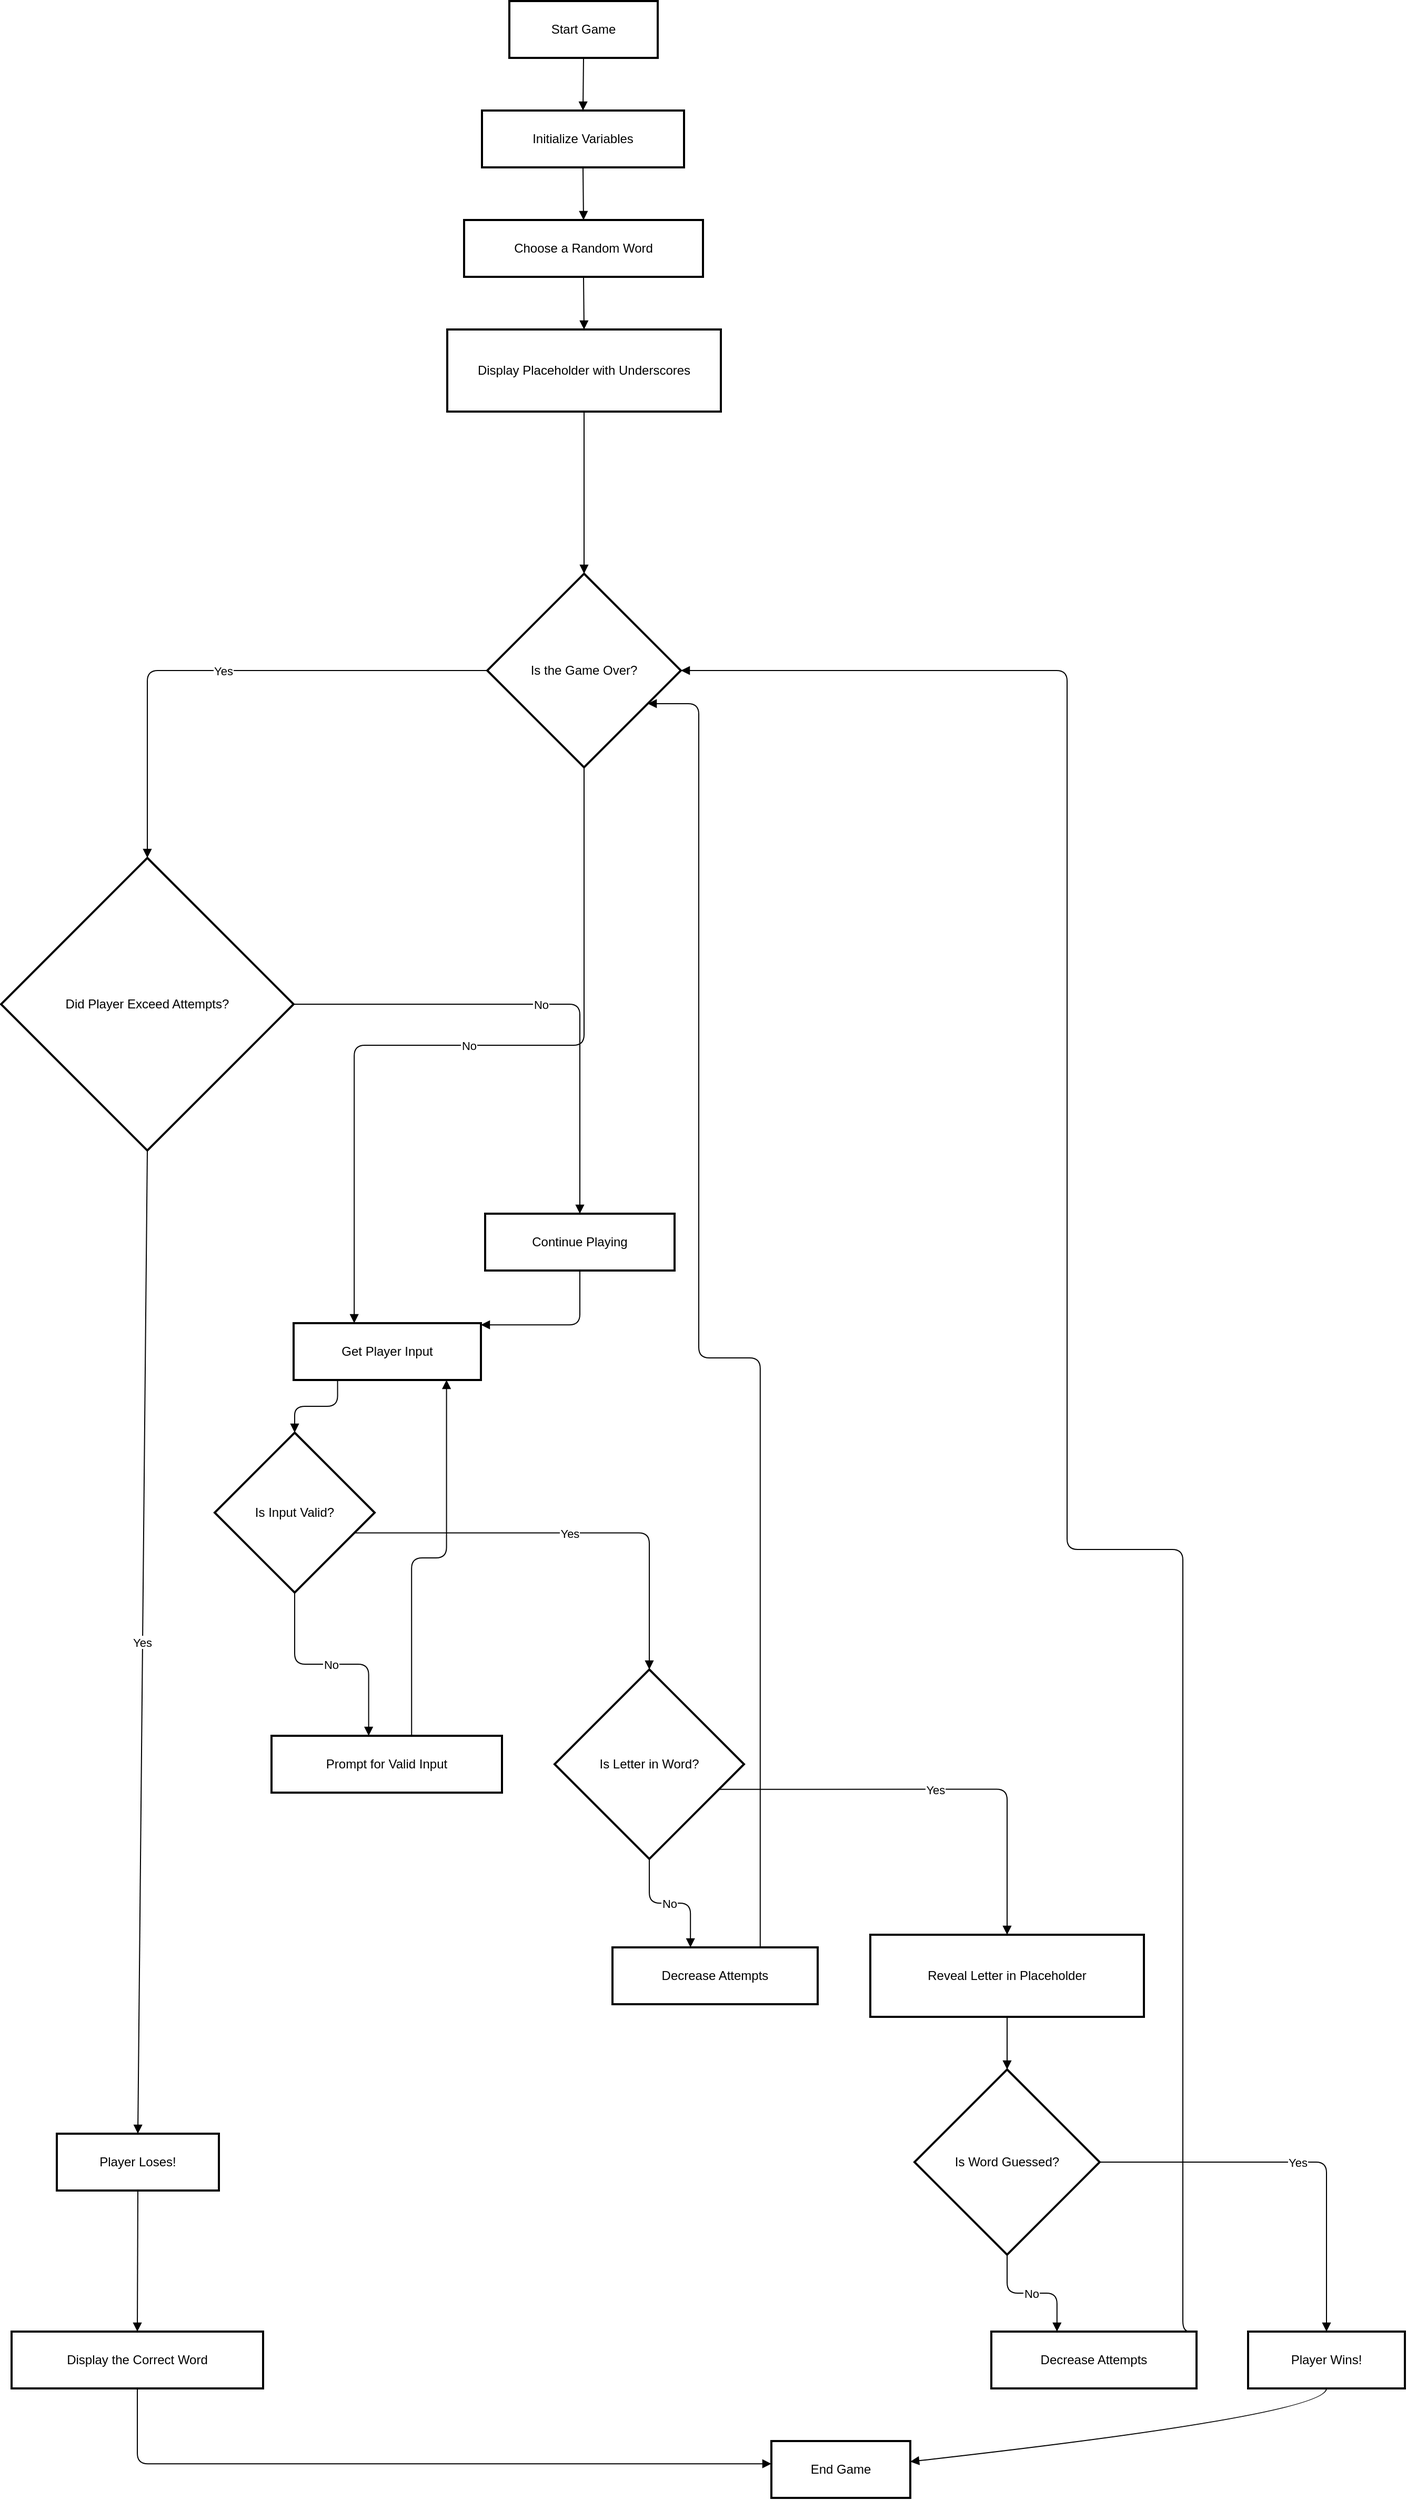 <mxfile version="26.2.13">
  <diagram name="Page-1" id="NiWdrPOaWjYucaPMlJ96">
    <mxGraphModel dx="1402" dy="734" grid="1" gridSize="10" guides="1" tooltips="1" connect="1" arrows="1" fold="1" page="1" pageScale="1" pageWidth="850" pageHeight="1100" math="0" shadow="0">
      <root>
        <mxCell id="0" />
        <mxCell id="1" parent="0" />
        <mxCell id="2" value="Start Game" style="whiteSpace=wrap;strokeWidth=2;" parent="1" vertex="1">
          <mxGeometry x="500" y="8" width="141" height="54" as="geometry" />
        </mxCell>
        <mxCell id="3" value="Initialize Variables" style="whiteSpace=wrap;strokeWidth=2;" parent="1" vertex="1">
          <mxGeometry x="474" y="112" width="192" height="54" as="geometry" />
        </mxCell>
        <mxCell id="4" value="Choose a Random Word" style="whiteSpace=wrap;strokeWidth=2;" parent="1" vertex="1">
          <mxGeometry x="457" y="216" width="227" height="54" as="geometry" />
        </mxCell>
        <mxCell id="5" value="Display Placeholder with Underscores" style="whiteSpace=wrap;strokeWidth=2;" parent="1" vertex="1">
          <mxGeometry x="441" y="320" width="260" height="78" as="geometry" />
        </mxCell>
        <mxCell id="7" value="Is the Game Over?" style="rhombus;strokeWidth=2;whiteSpace=wrap;" parent="1" vertex="1">
          <mxGeometry x="479" y="552" width="184" height="184" as="geometry" />
        </mxCell>
        <mxCell id="8" value="Get Player Input" style="whiteSpace=wrap;strokeWidth=2;" parent="1" vertex="1">
          <mxGeometry x="295" y="1264" width="178" height="54" as="geometry" />
        </mxCell>
        <mxCell id="9" value="Is Input Valid?" style="rhombus;strokeWidth=2;whiteSpace=wrap;" parent="1" vertex="1">
          <mxGeometry x="220" y="1368" width="152" height="152" as="geometry" />
        </mxCell>
        <mxCell id="10" value="Is Letter in Word?" style="rhombus;strokeWidth=2;whiteSpace=wrap;" parent="1" vertex="1">
          <mxGeometry x="543" y="1593" width="180" height="180" as="geometry" />
        </mxCell>
        <mxCell id="11" value="Prompt for Valid Input" style="whiteSpace=wrap;strokeWidth=2;" parent="1" vertex="1">
          <mxGeometry x="274" y="1656" width="219" height="54" as="geometry" />
        </mxCell>
        <mxCell id="12" value="Reveal Letter in Placeholder" style="whiteSpace=wrap;strokeWidth=2;" parent="1" vertex="1">
          <mxGeometry x="843" y="1845" width="260" height="78" as="geometry" />
        </mxCell>
        <mxCell id="13" value="Is Word Guessed?" style="rhombus;strokeWidth=2;whiteSpace=wrap;" parent="1" vertex="1">
          <mxGeometry x="885" y="1973" width="176" height="176" as="geometry" />
        </mxCell>
        <mxCell id="14" value="Player Wins!" style="whiteSpace=wrap;strokeWidth=2;" parent="1" vertex="1">
          <mxGeometry x="1202" y="2222" width="149" height="54" as="geometry" />
        </mxCell>
        <mxCell id="15" value="Decrease Attempts" style="whiteSpace=wrap;strokeWidth=2;" parent="1" vertex="1">
          <mxGeometry x="958" y="2222" width="195" height="54" as="geometry" />
        </mxCell>
        <mxCell id="16" value="Decrease Attempts" style="whiteSpace=wrap;strokeWidth=2;" parent="1" vertex="1">
          <mxGeometry x="598" y="1857" width="195" height="54" as="geometry" />
        </mxCell>
        <mxCell id="17" value="Did Player Exceed Attempts?" style="rhombus;strokeWidth=2;whiteSpace=wrap;" parent="1" vertex="1">
          <mxGeometry x="17" y="822" width="278" height="278" as="geometry" />
        </mxCell>
        <mxCell id="18" value="Player Loses!" style="whiteSpace=wrap;strokeWidth=2;" parent="1" vertex="1">
          <mxGeometry x="70" y="2034" width="154" height="54" as="geometry" />
        </mxCell>
        <mxCell id="19" value="Continue Playing" style="whiteSpace=wrap;strokeWidth=2;" parent="1" vertex="1">
          <mxGeometry x="477" y="1160" width="180" height="54" as="geometry" />
        </mxCell>
        <mxCell id="20" value="Display the Correct Word" style="whiteSpace=wrap;strokeWidth=2;" parent="1" vertex="1">
          <mxGeometry x="27" y="2222" width="239" height="54" as="geometry" />
        </mxCell>
        <mxCell id="21" value="End Game" style="whiteSpace=wrap;strokeWidth=2;" parent="1" vertex="1">
          <mxGeometry x="749" y="2326" width="132" height="54" as="geometry" />
        </mxCell>
        <mxCell id="22" value="" style="curved=1;startArrow=none;endArrow=block;exitX=0.5;exitY=1;entryX=0.5;entryY=0;" parent="1" source="2" target="3" edge="1">
          <mxGeometry relative="1" as="geometry">
            <Array as="points" />
          </mxGeometry>
        </mxCell>
        <mxCell id="23" value="" style="curved=1;startArrow=none;endArrow=block;exitX=0.5;exitY=1;entryX=0.5;entryY=0;" parent="1" source="3" target="4" edge="1">
          <mxGeometry relative="1" as="geometry">
            <Array as="points" />
          </mxGeometry>
        </mxCell>
        <mxCell id="24" value="" style="curved=1;startArrow=none;endArrow=block;exitX=0.5;exitY=1;entryX=0.5;entryY=0;" parent="1" source="4" target="5" edge="1">
          <mxGeometry relative="1" as="geometry">
            <Array as="points" />
          </mxGeometry>
        </mxCell>
        <mxCell id="26" value="" style="curved=1;startArrow=none;endArrow=block;exitX=0.5;exitY=1;entryX=0.5;entryY=0;exitDx=0;exitDy=0;" parent="1" source="5" target="7" edge="1">
          <mxGeometry relative="1" as="geometry">
            <Array as="points" />
            <mxPoint x="571" y="502.0" as="sourcePoint" />
          </mxGeometry>
        </mxCell>
        <mxCell id="27" value="No" style="startArrow=none;endArrow=block;exitX=0.5;exitY=1;entryX=0.32;entryY=-0.01;edgeStyle=orthogonalEdgeStyle;exitDx=0;exitDy=0;" parent="1" source="7" target="8" edge="1">
          <mxGeometry relative="1" as="geometry" />
        </mxCell>
        <mxCell id="28" value="" style="startArrow=none;endArrow=block;exitX=0.24;exitY=0.99;entryX=0.5;entryY=0;edgeStyle=orthogonalEdgeStyle;" parent="1" source="8" target="9" edge="1">
          <mxGeometry relative="1" as="geometry" />
        </mxCell>
        <mxCell id="29" value="Yes" style="startArrow=none;endArrow=block;exitX=1;exitY=0.67;entryX=0.5;entryY=0;edgeStyle=orthogonalEdgeStyle;" parent="1" source="9" target="10" edge="1">
          <mxGeometry relative="1" as="geometry" />
        </mxCell>
        <mxCell id="30" value="No" style="startArrow=none;endArrow=block;exitX=0.5;exitY=1;entryX=0.42;entryY=-0.01;edgeStyle=orthogonalEdgeStyle;" parent="1" source="9" target="11" edge="1">
          <mxGeometry relative="1" as="geometry" />
        </mxCell>
        <mxCell id="31" value="" style="startArrow=none;endArrow=block;exitX=0.61;exitY=-0.01;entryX=0.81;entryY=0.99;edgeStyle=orthogonalEdgeStyle;" parent="1" source="11" target="8" edge="1">
          <mxGeometry relative="1" as="geometry" />
        </mxCell>
        <mxCell id="32" value="Yes" style="startArrow=none;endArrow=block;exitX=1;exitY=0.68;entryX=0.5;entryY=0;edgeStyle=orthogonalEdgeStyle;" parent="1" source="10" target="12" edge="1">
          <mxGeometry relative="1" as="geometry" />
        </mxCell>
        <mxCell id="33" value="" style="curved=1;startArrow=none;endArrow=block;exitX=0.5;exitY=1;entryX=0.5;entryY=0;" parent="1" source="12" target="13" edge="1">
          <mxGeometry relative="1" as="geometry">
            <Array as="points" />
          </mxGeometry>
        </mxCell>
        <mxCell id="34" value="Yes" style="startArrow=none;endArrow=block;exitX=1;exitY=0.5;entryX=0.5;entryY=0;edgeStyle=orthogonalEdgeStyle;exitDx=0;exitDy=0;" parent="1" source="13" target="14" edge="1">
          <mxGeometry relative="1" as="geometry" />
        </mxCell>
        <mxCell id="35" value="No" style="startArrow=none;endArrow=block;exitX=0.5;exitY=1;entryX=0.32;entryY=0;edgeStyle=orthogonalEdgeStyle;" parent="1" source="13" target="15" edge="1">
          <mxGeometry relative="1" as="geometry" />
        </mxCell>
        <mxCell id="36" value="" style="startArrow=none;endArrow=block;exitX=1;exitY=0;entryX=1;entryY=0.5;edgeStyle=orthogonalEdgeStyle;exitDx=0;exitDy=0;entryDx=0;entryDy=0;" parent="1" source="15" target="7" edge="1">
          <mxGeometry relative="1" as="geometry">
            <Array as="points">
              <mxPoint x="1140" y="2222" />
              <mxPoint x="1140" y="1479" />
              <mxPoint x="1030" y="1479" />
              <mxPoint x="1030" y="644" />
            </Array>
          </mxGeometry>
        </mxCell>
        <mxCell id="37" value="No" style="startArrow=none;endArrow=block;exitX=0.5;exitY=1;entryX=0.38;entryY=0;edgeStyle=orthogonalEdgeStyle;" parent="1" source="10" target="16" edge="1">
          <mxGeometry relative="1" as="geometry" />
        </mxCell>
        <mxCell id="38" value="" style="startArrow=none;endArrow=block;exitX=0.72;exitY=0;entryX=1;entryY=0.76;edgeStyle=orthogonalEdgeStyle;" parent="1" source="16" target="7" edge="1">
          <mxGeometry relative="1" as="geometry">
            <Array as="points">
              <mxPoint x="738" y="1297" />
              <mxPoint x="680" y="1297" />
              <mxPoint x="680" y="676" />
            </Array>
          </mxGeometry>
        </mxCell>
        <mxCell id="39" value="Yes" style="startArrow=none;endArrow=block;exitX=0;exitY=0.5;entryX=0.5;entryY=0;edgeStyle=orthogonalEdgeStyle;exitDx=0;exitDy=0;" parent="1" source="7" target="17" edge="1">
          <mxGeometry relative="1" as="geometry" />
        </mxCell>
        <mxCell id="40" value="Yes" style="curved=1;startArrow=none;endArrow=block;exitX=0.5;exitY=1;entryX=0.5;entryY=0;" parent="1" source="17" target="18" edge="1">
          <mxGeometry relative="1" as="geometry">
            <Array as="points" />
          </mxGeometry>
        </mxCell>
        <mxCell id="41" value="No" style="startArrow=none;endArrow=block;exitX=1;exitY=0.5;entryX=0.5;entryY=-0.01;edgeStyle=orthogonalEdgeStyle;exitDx=0;exitDy=0;" parent="1" source="17" target="19" edge="1">
          <mxGeometry relative="1" as="geometry" />
        </mxCell>
        <mxCell id="42" value="" style="startArrow=none;endArrow=block;exitX=0.5;exitY=0.99;entryX=1;entryY=0.03;edgeStyle=orthogonalEdgeStyle;" parent="1" source="19" target="8" edge="1">
          <mxGeometry relative="1" as="geometry" />
        </mxCell>
        <mxCell id="43" value="" style="curved=1;startArrow=none;endArrow=block;exitX=0.5;exitY=1;entryX=0.5;entryY=0;" parent="1" source="18" target="20" edge="1">
          <mxGeometry relative="1" as="geometry">
            <Array as="points" />
          </mxGeometry>
        </mxCell>
        <mxCell id="44" value="" style="startArrow=none;endArrow=block;exitX=0.5;exitY=1;entryX=0;entryY=0.4;edgeStyle=orthogonalEdgeStyle;" parent="1" source="20" target="21" edge="1">
          <mxGeometry relative="1" as="geometry" />
        </mxCell>
        <mxCell id="45" value="" style="curved=1;startArrow=none;endArrow=block;exitX=0.5;exitY=1;entryX=1.01;entryY=0.36;" parent="1" source="14" target="21" edge="1">
          <mxGeometry relative="1" as="geometry">
            <Array as="points">
              <mxPoint x="1277" y="2301" />
            </Array>
          </mxGeometry>
        </mxCell>
      </root>
    </mxGraphModel>
  </diagram>
</mxfile>
